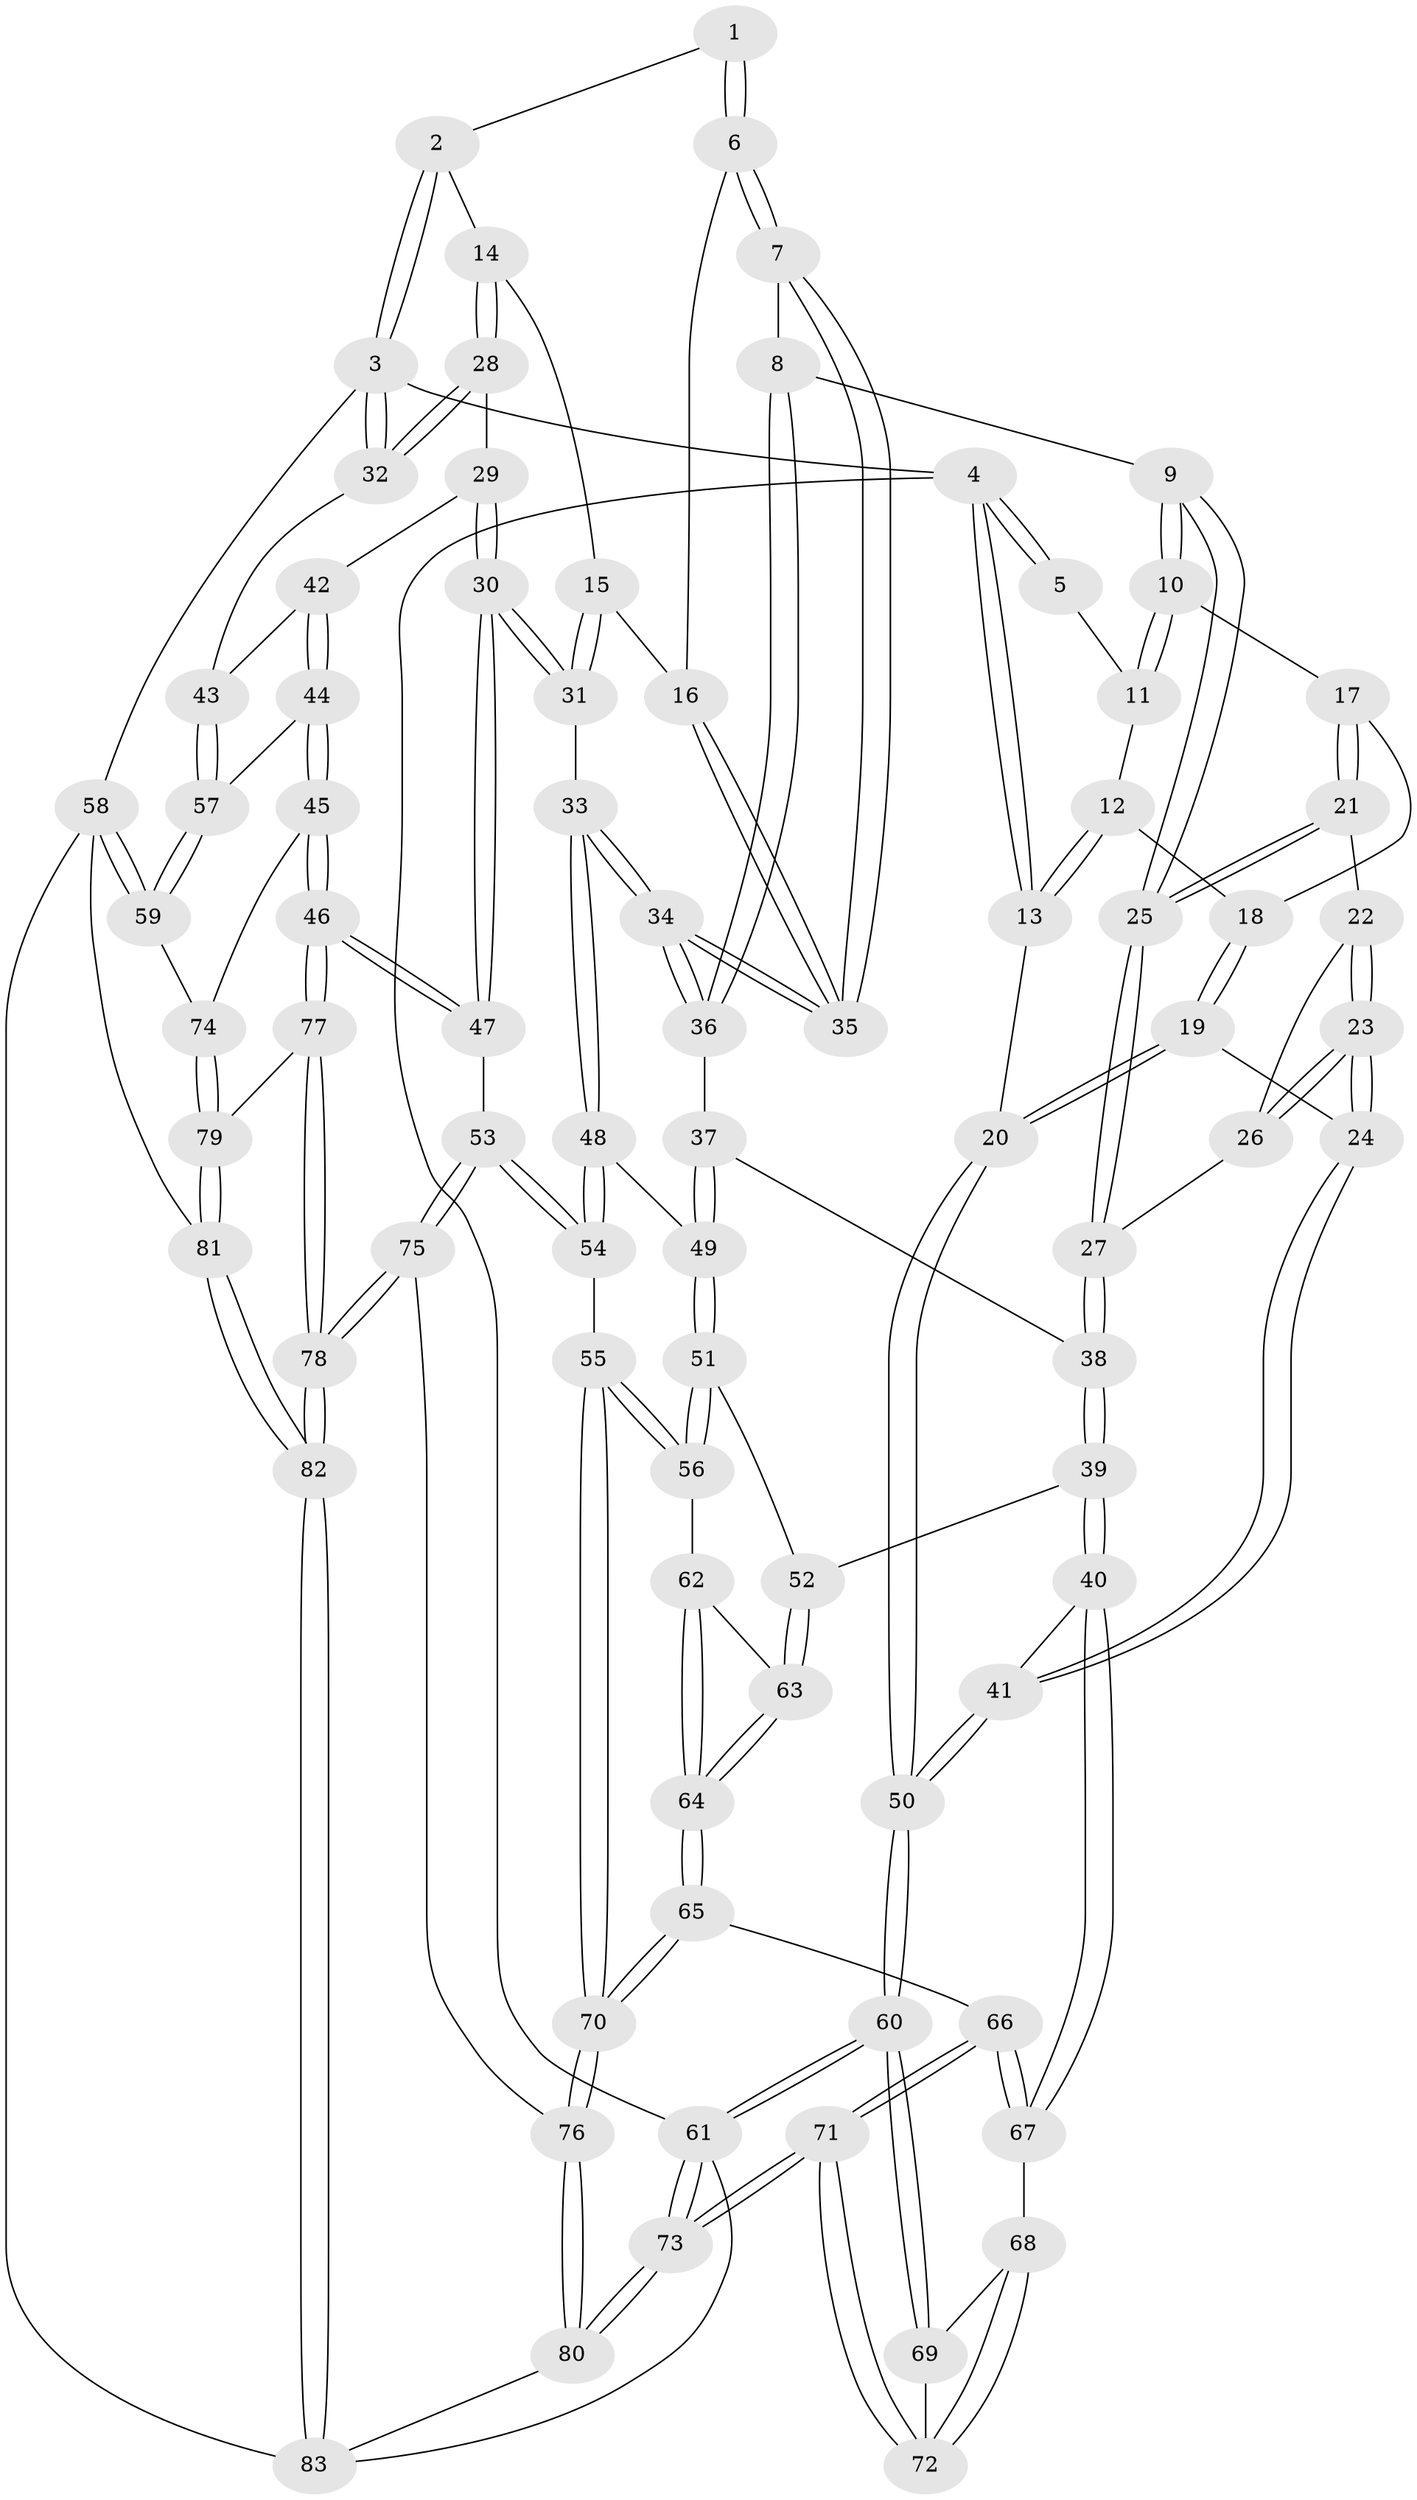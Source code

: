 // coarse degree distribution, {4: 0.19607843137254902, 3: 0.6274509803921569, 2: 0.058823529411764705, 6: 0.0392156862745098, 5: 0.0784313725490196}
// Generated by graph-tools (version 1.1) at 2025/54/03/04/25 22:54:30]
// undirected, 83 vertices, 204 edges
graph export_dot {
  node [color=gray90,style=filled];
  1 [pos="+0.5191070725619046+0"];
  2 [pos="+0.7720750736413511+0"];
  3 [pos="+1+0"];
  4 [pos="+0+0"];
  5 [pos="+0.2255473309559637+0"];
  6 [pos="+0.3816363850082454+0.1391126307081067"];
  7 [pos="+0.3623935273162651+0.1540349042751163"];
  8 [pos="+0.3539102763920173+0.15607857536596076"];
  9 [pos="+0.3495680901976447+0.15607971760006553"];
  10 [pos="+0.29552795824796546+0.11607671316065651"];
  11 [pos="+0.22987614767426207+0"];
  12 [pos="+0.09859602277399701+0.09993487625857088"];
  13 [pos="+0+0"];
  14 [pos="+0.7372112602062045+0.012859740535924848"];
  15 [pos="+0.6512393691804115+0.09764596393726564"];
  16 [pos="+0.6061749976229991+0.13369648075075438"];
  17 [pos="+0.132235884667774+0.15731515138490207"];
  18 [pos="+0.11366348332048848+0.14982356803505997"];
  19 [pos="+0.021136776607435227+0.2383561414043027"];
  20 [pos="+0+0.25420186043084453"];
  21 [pos="+0.13574313800743593+0.16360814363387396"];
  22 [pos="+0.1530173240277907+0.2141991623093602"];
  23 [pos="+0.1316378899505917+0.3329045275349282"];
  24 [pos="+0.1275490120213664+0.3374863441491026"];
  25 [pos="+0.27463176350419927+0.2503144180982248"];
  26 [pos="+0.23494548892321696+0.268914795334061"];
  27 [pos="+0.2687771210472551+0.260930445797573"];
  28 [pos="+0.8021754753704702+0.15409613324822305"];
  29 [pos="+0.8290234042126465+0.24381250657642126"];
  30 [pos="+0.7045453925138085+0.39164125871183464"];
  31 [pos="+0.6731662476247109+0.37989953247720454"];
  32 [pos="+1+0.14513034688007773"];
  33 [pos="+0.5422368167817573+0.35051133492892955"];
  34 [pos="+0.5372600861736457+0.34180663498679725"];
  35 [pos="+0.536183349013036+0.3329293817611037"];
  36 [pos="+0.3860929072482435+0.34163221571434543"];
  37 [pos="+0.3587312034359483+0.36079817745093135"];
  38 [pos="+0.3025095157341344+0.387911429873501"];
  39 [pos="+0.26640597520819936+0.4698907094972098"];
  40 [pos="+0.22689148528159545+0.4862978894045728"];
  41 [pos="+0.13054727313937423+0.4345209003603748"];
  42 [pos="+0.9161999273646655+0.2913945463748667"];
  43 [pos="+1+0.2855686035857888"];
  44 [pos="+0.8919611942050628+0.49293788439220704"];
  45 [pos="+0.7841643612657503+0.5755235221747801"];
  46 [pos="+0.77887243231991+0.5751406538132082"];
  47 [pos="+0.7675952986162949+0.5723134426426535"];
  48 [pos="+0.5041773667092264+0.43699414601623154"];
  49 [pos="+0.4675680103771383+0.4598843877155633"];
  50 [pos="+0+0.5264077523162825"];
  51 [pos="+0.44009281455297966+0.48189937750964346"];
  52 [pos="+0.35566801939332926+0.500636773776784"];
  53 [pos="+0.7304765333780028+0.5915313395605611"];
  54 [pos="+0.601724975057566+0.5894073056496932"];
  55 [pos="+0.5223364193178524+0.6350250868247445"];
  56 [pos="+0.48301913062081275+0.5955786627531504"];
  57 [pos="+1+0.4736876403295339"];
  58 [pos="+1+0.9263684479823358"];
  59 [pos="+1+0.6660083801687492"];
  60 [pos="+0+0.573674606419253"];
  61 [pos="+0+1"];
  62 [pos="+0.43587909297527433+0.5902646042553196"];
  63 [pos="+0.3774826508609936+0.5669968362590062"];
  64 [pos="+0.3669496085198455+0.6820615745536605"];
  65 [pos="+0.35251245948152027+0.7690085333639003"];
  66 [pos="+0.3479371062948446+0.7698380717961983"];
  67 [pos="+0.22184005300084664+0.5251861804786863"];
  68 [pos="+0.18492218649591907+0.5745579540477633"];
  69 [pos="+0.030425563794946004+0.5953476224882914"];
  70 [pos="+0.4472790756494114+0.7786292563536759"];
  71 [pos="+0.10268519058457805+0.925720358062537"];
  72 [pos="+0.15430681639959615+0.6417868297549427"];
  73 [pos="+0+1"];
  74 [pos="+0.830476557547298+0.6136008558896924"];
  75 [pos="+0.6031171854047238+0.8955211722346132"];
  76 [pos="+0.5373759870571585+0.8556757549664178"];
  77 [pos="+0.7814566780798409+0.8316587155039136"];
  78 [pos="+0.6174127160475464+0.9171109558282923"];
  79 [pos="+0.9355211506516111+0.8292167707142523"];
  80 [pos="+0.062493398250554645+1"];
  81 [pos="+0.9634293369718782+0.8489011539985912"];
  82 [pos="+0.6613455867691657+1"];
  83 [pos="+0.659704771718798+1"];
  1 -- 2;
  1 -- 6;
  1 -- 6;
  2 -- 3;
  2 -- 3;
  2 -- 14;
  3 -- 4;
  3 -- 32;
  3 -- 32;
  3 -- 58;
  4 -- 5;
  4 -- 5;
  4 -- 13;
  4 -- 13;
  4 -- 61;
  5 -- 11;
  6 -- 7;
  6 -- 7;
  6 -- 16;
  7 -- 8;
  7 -- 35;
  7 -- 35;
  8 -- 9;
  8 -- 36;
  8 -- 36;
  9 -- 10;
  9 -- 10;
  9 -- 25;
  9 -- 25;
  10 -- 11;
  10 -- 11;
  10 -- 17;
  11 -- 12;
  12 -- 13;
  12 -- 13;
  12 -- 18;
  13 -- 20;
  14 -- 15;
  14 -- 28;
  14 -- 28;
  15 -- 16;
  15 -- 31;
  15 -- 31;
  16 -- 35;
  16 -- 35;
  17 -- 18;
  17 -- 21;
  17 -- 21;
  18 -- 19;
  18 -- 19;
  19 -- 20;
  19 -- 20;
  19 -- 24;
  20 -- 50;
  20 -- 50;
  21 -- 22;
  21 -- 25;
  21 -- 25;
  22 -- 23;
  22 -- 23;
  22 -- 26;
  23 -- 24;
  23 -- 24;
  23 -- 26;
  23 -- 26;
  24 -- 41;
  24 -- 41;
  25 -- 27;
  25 -- 27;
  26 -- 27;
  27 -- 38;
  27 -- 38;
  28 -- 29;
  28 -- 32;
  28 -- 32;
  29 -- 30;
  29 -- 30;
  29 -- 42;
  30 -- 31;
  30 -- 31;
  30 -- 47;
  30 -- 47;
  31 -- 33;
  32 -- 43;
  33 -- 34;
  33 -- 34;
  33 -- 48;
  33 -- 48;
  34 -- 35;
  34 -- 35;
  34 -- 36;
  34 -- 36;
  36 -- 37;
  37 -- 38;
  37 -- 49;
  37 -- 49;
  38 -- 39;
  38 -- 39;
  39 -- 40;
  39 -- 40;
  39 -- 52;
  40 -- 41;
  40 -- 67;
  40 -- 67;
  41 -- 50;
  41 -- 50;
  42 -- 43;
  42 -- 44;
  42 -- 44;
  43 -- 57;
  43 -- 57;
  44 -- 45;
  44 -- 45;
  44 -- 57;
  45 -- 46;
  45 -- 46;
  45 -- 74;
  46 -- 47;
  46 -- 47;
  46 -- 77;
  46 -- 77;
  47 -- 53;
  48 -- 49;
  48 -- 54;
  48 -- 54;
  49 -- 51;
  49 -- 51;
  50 -- 60;
  50 -- 60;
  51 -- 52;
  51 -- 56;
  51 -- 56;
  52 -- 63;
  52 -- 63;
  53 -- 54;
  53 -- 54;
  53 -- 75;
  53 -- 75;
  54 -- 55;
  55 -- 56;
  55 -- 56;
  55 -- 70;
  55 -- 70;
  56 -- 62;
  57 -- 59;
  57 -- 59;
  58 -- 59;
  58 -- 59;
  58 -- 81;
  58 -- 83;
  59 -- 74;
  60 -- 61;
  60 -- 61;
  60 -- 69;
  60 -- 69;
  61 -- 73;
  61 -- 73;
  61 -- 83;
  62 -- 63;
  62 -- 64;
  62 -- 64;
  63 -- 64;
  63 -- 64;
  64 -- 65;
  64 -- 65;
  65 -- 66;
  65 -- 70;
  65 -- 70;
  66 -- 67;
  66 -- 67;
  66 -- 71;
  66 -- 71;
  67 -- 68;
  68 -- 69;
  68 -- 72;
  68 -- 72;
  69 -- 72;
  70 -- 76;
  70 -- 76;
  71 -- 72;
  71 -- 72;
  71 -- 73;
  71 -- 73;
  73 -- 80;
  73 -- 80;
  74 -- 79;
  74 -- 79;
  75 -- 76;
  75 -- 78;
  75 -- 78;
  76 -- 80;
  76 -- 80;
  77 -- 78;
  77 -- 78;
  77 -- 79;
  78 -- 82;
  78 -- 82;
  79 -- 81;
  79 -- 81;
  80 -- 83;
  81 -- 82;
  81 -- 82;
  82 -- 83;
  82 -- 83;
}
